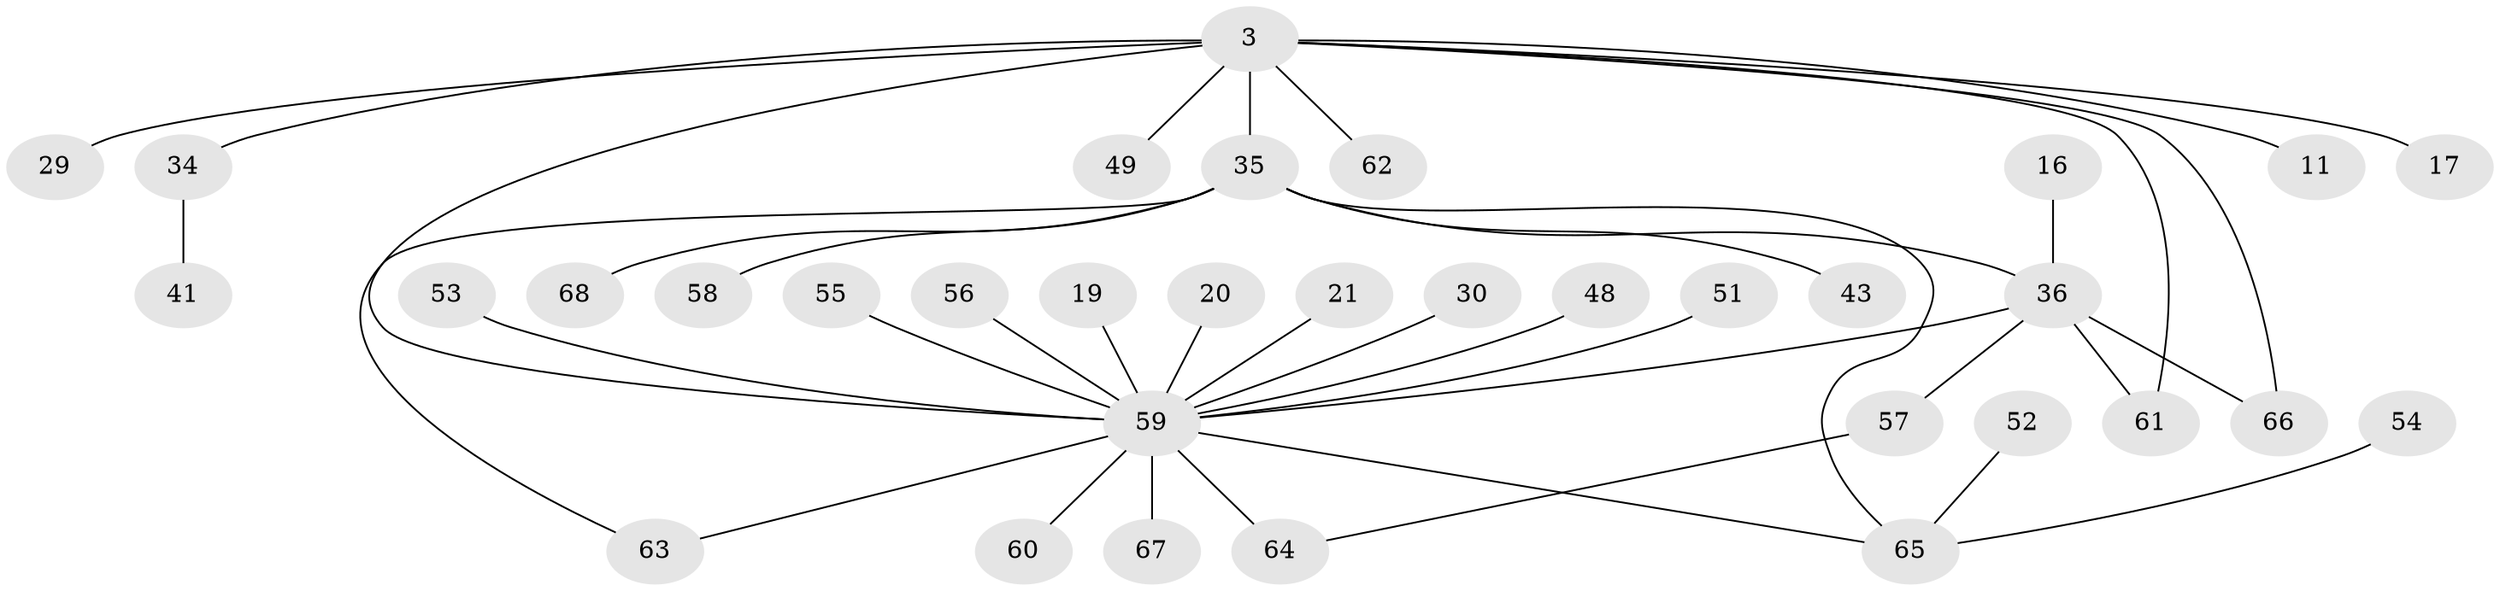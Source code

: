 // original degree distribution, {9: 0.014705882352941176, 13: 0.014705882352941176, 6: 0.014705882352941176, 3: 0.10294117647058823, 8: 0.029411764705882353, 2: 0.19117647058823528, 5: 0.029411764705882353, 4: 0.058823529411764705, 1: 0.5294117647058824, 7: 0.014705882352941176}
// Generated by graph-tools (version 1.1) at 2025/47/03/09/25 04:47:47]
// undirected, 34 vertices, 39 edges
graph export_dot {
graph [start="1"]
  node [color=gray90,style=filled];
  3 [super="+1"];
  11;
  16 [super="+15"];
  17;
  19 [super="+4"];
  20;
  21 [super="+12"];
  29;
  30 [super="+25"];
  34;
  35;
  36 [super="+8"];
  41;
  43;
  48 [super="+14"];
  49 [super="+6"];
  51 [super="+18+23+24+27"];
  52;
  53 [super="+45"];
  54;
  55;
  56;
  57;
  58 [super="+42"];
  59 [super="+33+37+2"];
  60 [super="+40"];
  61 [super="+31+47"];
  62;
  63;
  64 [super="+32"];
  65 [super="+44+46"];
  66 [super="+50"];
  67;
  68;
  3 -- 34 [weight=2];
  3 -- 62 [weight=2];
  3 -- 35;
  3 -- 11;
  3 -- 17;
  3 -- 29;
  3 -- 59 [weight=2];
  3 -- 49;
  3 -- 66;
  3 -- 61;
  16 -- 36;
  19 -- 59 [weight=2];
  20 -- 59;
  21 -- 59;
  30 -- 59;
  34 -- 41;
  35 -- 36 [weight=2];
  35 -- 43;
  35 -- 63;
  35 -- 68;
  35 -- 65;
  35 -- 58;
  36 -- 57;
  36 -- 59;
  36 -- 66;
  36 -- 61;
  48 -- 59;
  51 -- 59;
  52 -- 65;
  53 -- 59;
  54 -- 65;
  55 -- 59;
  56 -- 59;
  57 -- 64;
  59 -- 63;
  59 -- 64 [weight=2];
  59 -- 65;
  59 -- 67;
  59 -- 60;
}
